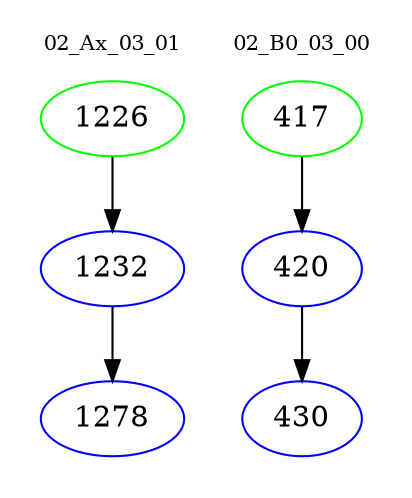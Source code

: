 digraph{
subgraph cluster_0 {
color = white
label = "02_Ax_03_01";
fontsize=10;
T0_1226 [label="1226", color="green"]
T0_1226 -> T0_1232 [color="black"]
T0_1232 [label="1232", color="blue"]
T0_1232 -> T0_1278 [color="black"]
T0_1278 [label="1278", color="blue"]
}
subgraph cluster_1 {
color = white
label = "02_B0_03_00";
fontsize=10;
T1_417 [label="417", color="green"]
T1_417 -> T1_420 [color="black"]
T1_420 [label="420", color="blue"]
T1_420 -> T1_430 [color="black"]
T1_430 [label="430", color="blue"]
}
}
